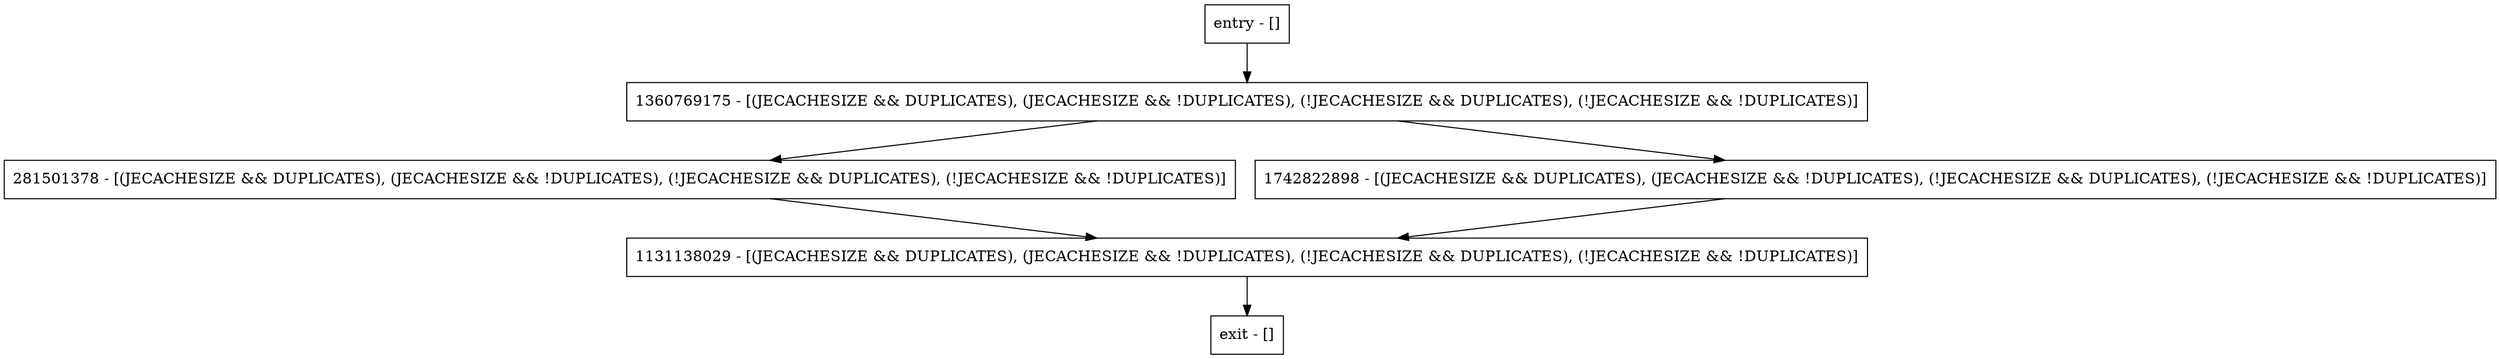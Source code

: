 digraph isTemporary {
node [shape=record];
entry [label="entry - []"];
exit [label="exit - []"];
281501378 [label="281501378 - [(JECACHESIZE && DUPLICATES), (JECACHESIZE && !DUPLICATES), (!JECACHESIZE && DUPLICATES), (!JECACHESIZE && !DUPLICATES)]"];
1131138029 [label="1131138029 - [(JECACHESIZE && DUPLICATES), (JECACHESIZE && !DUPLICATES), (!JECACHESIZE && DUPLICATES), (!JECACHESIZE && !DUPLICATES)]"];
1360769175 [label="1360769175 - [(JECACHESIZE && DUPLICATES), (JECACHESIZE && !DUPLICATES), (!JECACHESIZE && DUPLICATES), (!JECACHESIZE && !DUPLICATES)]"];
1742822898 [label="1742822898 - [(JECACHESIZE && DUPLICATES), (JECACHESIZE && !DUPLICATES), (!JECACHESIZE && DUPLICATES), (!JECACHESIZE && !DUPLICATES)]"];
entry;
exit;
entry -> 1360769175;
281501378 -> 1131138029;
1131138029 -> exit;
1360769175 -> 281501378;
1360769175 -> 1742822898;
1742822898 -> 1131138029;
}
